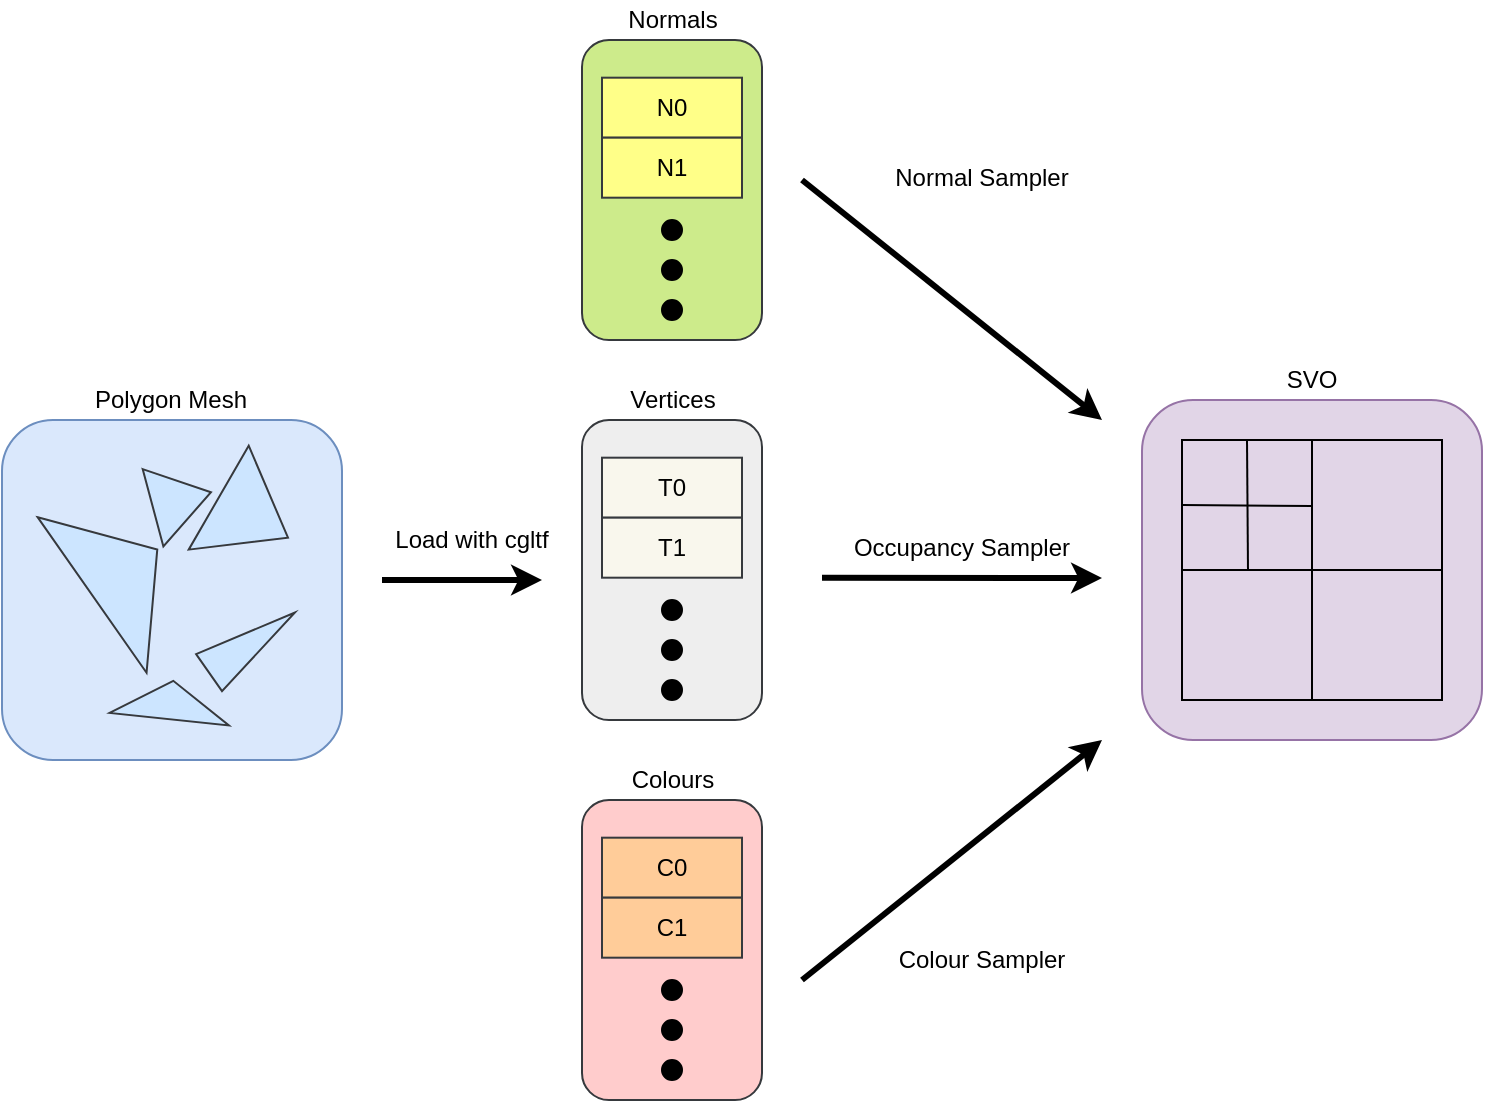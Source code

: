 <mxfile version="13.0.5" type="device"><diagram id="jRnOk_5CUF1QWOk9Wwxj" name="Page-1"><mxGraphModel dx="1221" dy="1782" grid="1" gridSize="10" guides="1" tooltips="1" connect="1" arrows="1" fold="1" page="1" pageScale="1" pageWidth="850" pageHeight="1100" math="0" shadow="0"><root><mxCell id="0"/><mxCell id="1" parent="0"/><mxCell id="wwhiZC-ObzmjHiBOdfeW-9" value="" style="rounded=1;whiteSpace=wrap;html=1;fillColor=#dae8fc;strokeColor=#6c8ebf;" vertex="1" parent="1"><mxGeometry x="50" y="160" width="170" height="170" as="geometry"/></mxCell><mxCell id="wwhiZC-ObzmjHiBOdfeW-2" value="Polygon Mesh" style="text;html=1;strokeColor=none;fillColor=none;align=center;verticalAlign=middle;whiteSpace=wrap;rounded=0;" vertex="1" parent="1"><mxGeometry x="87.32" y="140" width="94.64" height="20" as="geometry"/></mxCell><mxCell id="wwhiZC-ObzmjHiBOdfeW-3" value="" style="triangle;whiteSpace=wrap;html=1;rotation=-15;fillColor=#cce5ff;strokeColor=#36393d;" vertex="1" parent="1"><mxGeometry x="125.0" y="180" width="30" height="40" as="geometry"/></mxCell><mxCell id="wwhiZC-ObzmjHiBOdfeW-5" value="" style="triangle;whiteSpace=wrap;html=1;rotation=30;fillColor=#cce5ff;strokeColor=#36393d;" vertex="1" parent="1"><mxGeometry x="155.67" y="178.84" width="40" height="60" as="geometry"/></mxCell><mxCell id="wwhiZC-ObzmjHiBOdfeW-6" value="" style="triangle;whiteSpace=wrap;html=1;rotation=-35;fillColor=#cce5ff;strokeColor=#36393d;" vertex="1" parent="1"><mxGeometry x="91.48" y="188.69" width="39.75" height="94.85" as="geometry"/></mxCell><mxCell id="wwhiZC-ObzmjHiBOdfeW-7" value="" style="triangle;whiteSpace=wrap;html=1;rotation=-35;fillColor=#cce5ff;strokeColor=#36393d;" vertex="1" parent="1"><mxGeometry x="148.79" y="260" width="52.42" height="22.58" as="geometry"/></mxCell><mxCell id="wwhiZC-ObzmjHiBOdfeW-8" value="" style="triangle;whiteSpace=wrap;html=1;rotation=-84;fillColor=#cce5ff;strokeColor=#36393d;" vertex="1" parent="1"><mxGeometry x="125" y="270" width="19.29" height="60" as="geometry"/></mxCell><mxCell id="wwhiZC-ObzmjHiBOdfeW-10" value="" style="endArrow=classic;html=1;strokeWidth=3;" edge="1" parent="1"><mxGeometry width="50" height="50" relative="1" as="geometry"><mxPoint x="240" y="240" as="sourcePoint"/><mxPoint x="320" y="240" as="targetPoint"/></mxGeometry></mxCell><mxCell id="wwhiZC-ObzmjHiBOdfeW-11" value="Load with cgltf" style="text;html=1;strokeColor=none;fillColor=none;align=center;verticalAlign=middle;whiteSpace=wrap;rounded=0;" vertex="1" parent="1"><mxGeometry x="230" y="210" width="110" height="20" as="geometry"/></mxCell><mxCell id="wwhiZC-ObzmjHiBOdfeW-12" value="" style="rounded=1;whiteSpace=wrap;html=1;fillColor=#eeeeee;strokeColor=#36393d;" vertex="1" parent="1"><mxGeometry x="340" y="160" width="90" height="150" as="geometry"/></mxCell><mxCell id="wwhiZC-ObzmjHiBOdfeW-13" value="T0" style="rounded=0;whiteSpace=wrap;html=1;fillColor=#f9f7ed;strokeColor=#36393d;" vertex="1" parent="1"><mxGeometry x="350" y="178.84" width="70" height="30" as="geometry"/></mxCell><mxCell id="wwhiZC-ObzmjHiBOdfeW-14" value="T1" style="rounded=0;whiteSpace=wrap;html=1;fillColor=#f9f7ed;strokeColor=#36393d;" vertex="1" parent="1"><mxGeometry x="350" y="208.84" width="70" height="30" as="geometry"/></mxCell><mxCell id="wwhiZC-ObzmjHiBOdfeW-15" value="" style="ellipse;whiteSpace=wrap;html=1;aspect=fixed;fillColor=#000000;" vertex="1" parent="1"><mxGeometry x="380" y="250" width="10" height="10" as="geometry"/></mxCell><mxCell id="wwhiZC-ObzmjHiBOdfeW-16" value="" style="ellipse;whiteSpace=wrap;html=1;aspect=fixed;strokeColor=#000000;fillColor=#000000;" vertex="1" parent="1"><mxGeometry x="380" y="270" width="10" height="10" as="geometry"/></mxCell><mxCell id="wwhiZC-ObzmjHiBOdfeW-17" value="" style="ellipse;whiteSpace=wrap;html=1;aspect=fixed;fillColor=#000000;" vertex="1" parent="1"><mxGeometry x="380" y="290" width="10" height="10" as="geometry"/></mxCell><mxCell id="wwhiZC-ObzmjHiBOdfeW-18" value="Vertices" style="text;html=1;strokeColor=none;fillColor=none;align=center;verticalAlign=middle;whiteSpace=wrap;rounded=0;" vertex="1" parent="1"><mxGeometry x="337.68" y="140" width="94.64" height="20" as="geometry"/></mxCell><mxCell id="wwhiZC-ObzmjHiBOdfeW-19" value="" style="rounded=1;whiteSpace=wrap;html=1;fillColor=#ffcccc;strokeColor=#36393d;" vertex="1" parent="1"><mxGeometry x="340" y="350" width="90" height="150" as="geometry"/></mxCell><mxCell id="wwhiZC-ObzmjHiBOdfeW-20" value="C0" style="rounded=0;whiteSpace=wrap;html=1;fillColor=#ffcc99;strokeColor=#36393d;" vertex="1" parent="1"><mxGeometry x="350" y="368.84" width="70" height="30" as="geometry"/></mxCell><mxCell id="wwhiZC-ObzmjHiBOdfeW-21" value="C1" style="rounded=0;whiteSpace=wrap;html=1;fillColor=#ffcc99;strokeColor=#36393d;" vertex="1" parent="1"><mxGeometry x="350" y="398.84" width="70" height="30" as="geometry"/></mxCell><mxCell id="wwhiZC-ObzmjHiBOdfeW-22" value="" style="ellipse;whiteSpace=wrap;html=1;aspect=fixed;fillColor=#000000;" vertex="1" parent="1"><mxGeometry x="380" y="440" width="10" height="10" as="geometry"/></mxCell><mxCell id="wwhiZC-ObzmjHiBOdfeW-23" value="" style="ellipse;whiteSpace=wrap;html=1;aspect=fixed;strokeColor=#000000;fillColor=#000000;" vertex="1" parent="1"><mxGeometry x="380" y="460" width="10" height="10" as="geometry"/></mxCell><mxCell id="wwhiZC-ObzmjHiBOdfeW-24" value="" style="ellipse;whiteSpace=wrap;html=1;aspect=fixed;fillColor=#000000;" vertex="1" parent="1"><mxGeometry x="380" y="480" width="10" height="10" as="geometry"/></mxCell><mxCell id="wwhiZC-ObzmjHiBOdfeW-25" value="Colours" style="text;html=1;strokeColor=none;fillColor=none;align=center;verticalAlign=middle;whiteSpace=wrap;rounded=0;" vertex="1" parent="1"><mxGeometry x="337.68" y="330" width="94.64" height="20" as="geometry"/></mxCell><mxCell id="wwhiZC-ObzmjHiBOdfeW-26" value="" style="rounded=1;whiteSpace=wrap;html=1;fillColor=#cdeb8b;strokeColor=#36393d;" vertex="1" parent="1"><mxGeometry x="340" y="-30" width="90" height="150" as="geometry"/></mxCell><mxCell id="wwhiZC-ObzmjHiBOdfeW-27" value="N0" style="rounded=0;whiteSpace=wrap;html=1;fillColor=#ffff88;strokeColor=#36393d;" vertex="1" parent="1"><mxGeometry x="350" y="-11.16" width="70" height="30" as="geometry"/></mxCell><mxCell id="wwhiZC-ObzmjHiBOdfeW-28" value="N1" style="rounded=0;whiteSpace=wrap;html=1;fillColor=#ffff88;strokeColor=#36393d;" vertex="1" parent="1"><mxGeometry x="350" y="18.84" width="70" height="30" as="geometry"/></mxCell><mxCell id="wwhiZC-ObzmjHiBOdfeW-29" value="" style="ellipse;whiteSpace=wrap;html=1;aspect=fixed;fillColor=#000000;" vertex="1" parent="1"><mxGeometry x="380" y="60" width="10" height="10" as="geometry"/></mxCell><mxCell id="wwhiZC-ObzmjHiBOdfeW-30" value="" style="ellipse;whiteSpace=wrap;html=1;aspect=fixed;strokeColor=#000000;fillColor=#000000;" vertex="1" parent="1"><mxGeometry x="380" y="80" width="10" height="10" as="geometry"/></mxCell><mxCell id="wwhiZC-ObzmjHiBOdfeW-31" value="" style="ellipse;whiteSpace=wrap;html=1;aspect=fixed;fillColor=#000000;" vertex="1" parent="1"><mxGeometry x="380" y="100" width="10" height="10" as="geometry"/></mxCell><mxCell id="wwhiZC-ObzmjHiBOdfeW-32" value="Normals" style="text;html=1;strokeColor=none;fillColor=none;align=center;verticalAlign=middle;whiteSpace=wrap;rounded=0;" vertex="1" parent="1"><mxGeometry x="337.68" y="-50" width="94.64" height="20" as="geometry"/></mxCell><mxCell id="wwhiZC-ObzmjHiBOdfeW-33" value="" style="endArrow=classic;html=1;strokeWidth=3;" edge="1" parent="1"><mxGeometry width="50" height="50" relative="1" as="geometry"><mxPoint x="450" y="40" as="sourcePoint"/><mxPoint x="600" y="160" as="targetPoint"/></mxGeometry></mxCell><mxCell id="wwhiZC-ObzmjHiBOdfeW-34" value="" style="endArrow=classic;html=1;strokeWidth=3;" edge="1" parent="1"><mxGeometry width="50" height="50" relative="1" as="geometry"><mxPoint x="460" y="238.84" as="sourcePoint"/><mxPoint x="600" y="239" as="targetPoint"/></mxGeometry></mxCell><mxCell id="wwhiZC-ObzmjHiBOdfeW-35" value="" style="endArrow=classic;html=1;strokeWidth=3;" edge="1" parent="1"><mxGeometry width="50" height="50" relative="1" as="geometry"><mxPoint x="450" y="440" as="sourcePoint"/><mxPoint x="600" y="320" as="targetPoint"/></mxGeometry></mxCell><mxCell id="wwhiZC-ObzmjHiBOdfeW-36" value="Occupancy Sampler" style="text;html=1;strokeColor=none;fillColor=none;align=center;verticalAlign=middle;whiteSpace=wrap;rounded=0;" vertex="1" parent="1"><mxGeometry x="460" y="213.84" width="140" height="20" as="geometry"/></mxCell><mxCell id="wwhiZC-ObzmjHiBOdfeW-38" value="Colour Sampler" style="text;html=1;strokeColor=none;fillColor=none;align=center;verticalAlign=middle;whiteSpace=wrap;rounded=0;" vertex="1" parent="1"><mxGeometry x="470" y="420" width="140" height="20" as="geometry"/></mxCell><mxCell id="wwhiZC-ObzmjHiBOdfeW-39" value="Normal Sampler" style="text;html=1;strokeColor=none;fillColor=none;align=center;verticalAlign=middle;whiteSpace=wrap;rounded=0;" vertex="1" parent="1"><mxGeometry x="470" y="28.84" width="140" height="20" as="geometry"/></mxCell><mxCell id="wwhiZC-ObzmjHiBOdfeW-40" value="" style="rounded=1;whiteSpace=wrap;html=1;fillColor=#e1d5e7;strokeColor=#9673a6;" vertex="1" parent="1"><mxGeometry x="620" y="150" width="170" height="170" as="geometry"/></mxCell><mxCell id="wwhiZC-ObzmjHiBOdfeW-41" value="" style="whiteSpace=wrap;html=1;aspect=fixed;strokeColor=#000000;fillColor=none;" vertex="1" parent="1"><mxGeometry x="640" y="170" width="130" height="130" as="geometry"/></mxCell><mxCell id="wwhiZC-ObzmjHiBOdfeW-42" value="" style="endArrow=none;html=1;strokeWidth=1;exitX=0.5;exitY=1;exitDx=0;exitDy=0;entryX=0.5;entryY=0;entryDx=0;entryDy=0;" edge="1" parent="1" source="wwhiZC-ObzmjHiBOdfeW-41" target="wwhiZC-ObzmjHiBOdfeW-41"><mxGeometry width="50" height="50" relative="1" as="geometry"><mxPoint x="660" y="260" as="sourcePoint"/><mxPoint x="710" y="210" as="targetPoint"/></mxGeometry></mxCell><mxCell id="wwhiZC-ObzmjHiBOdfeW-43" value="" style="endArrow=none;html=1;strokeWidth=1;exitX=0;exitY=0.5;exitDx=0;exitDy=0;entryX=1;entryY=0.5;entryDx=0;entryDy=0;" edge="1" parent="1" source="wwhiZC-ObzmjHiBOdfeW-41" target="wwhiZC-ObzmjHiBOdfeW-41"><mxGeometry width="50" height="50" relative="1" as="geometry"><mxPoint x="715" y="310" as="sourcePoint"/><mxPoint x="715" y="180" as="targetPoint"/></mxGeometry></mxCell><mxCell id="wwhiZC-ObzmjHiBOdfeW-44" value="" style="endArrow=none;html=1;strokeWidth=1;exitX=0.25;exitY=0;exitDx=0;exitDy=0;" edge="1" parent="1" source="wwhiZC-ObzmjHiBOdfeW-41"><mxGeometry width="50" height="50" relative="1" as="geometry"><mxPoint x="650" y="245" as="sourcePoint"/><mxPoint x="673" y="235" as="targetPoint"/></mxGeometry></mxCell><mxCell id="wwhiZC-ObzmjHiBOdfeW-45" value="" style="endArrow=none;html=1;strokeWidth=1;entryX=0;entryY=0.25;entryDx=0;entryDy=0;" edge="1" parent="1" target="wwhiZC-ObzmjHiBOdfeW-41"><mxGeometry width="50" height="50" relative="1" as="geometry"><mxPoint x="705" y="203" as="sourcePoint"/><mxPoint x="683" y="245" as="targetPoint"/></mxGeometry></mxCell><mxCell id="wwhiZC-ObzmjHiBOdfeW-47" value="SVO" style="text;html=1;strokeColor=none;fillColor=none;align=center;verticalAlign=middle;whiteSpace=wrap;rounded=0;" vertex="1" parent="1"><mxGeometry x="635" y="130" width="140" height="20" as="geometry"/></mxCell></root></mxGraphModel></diagram></mxfile>